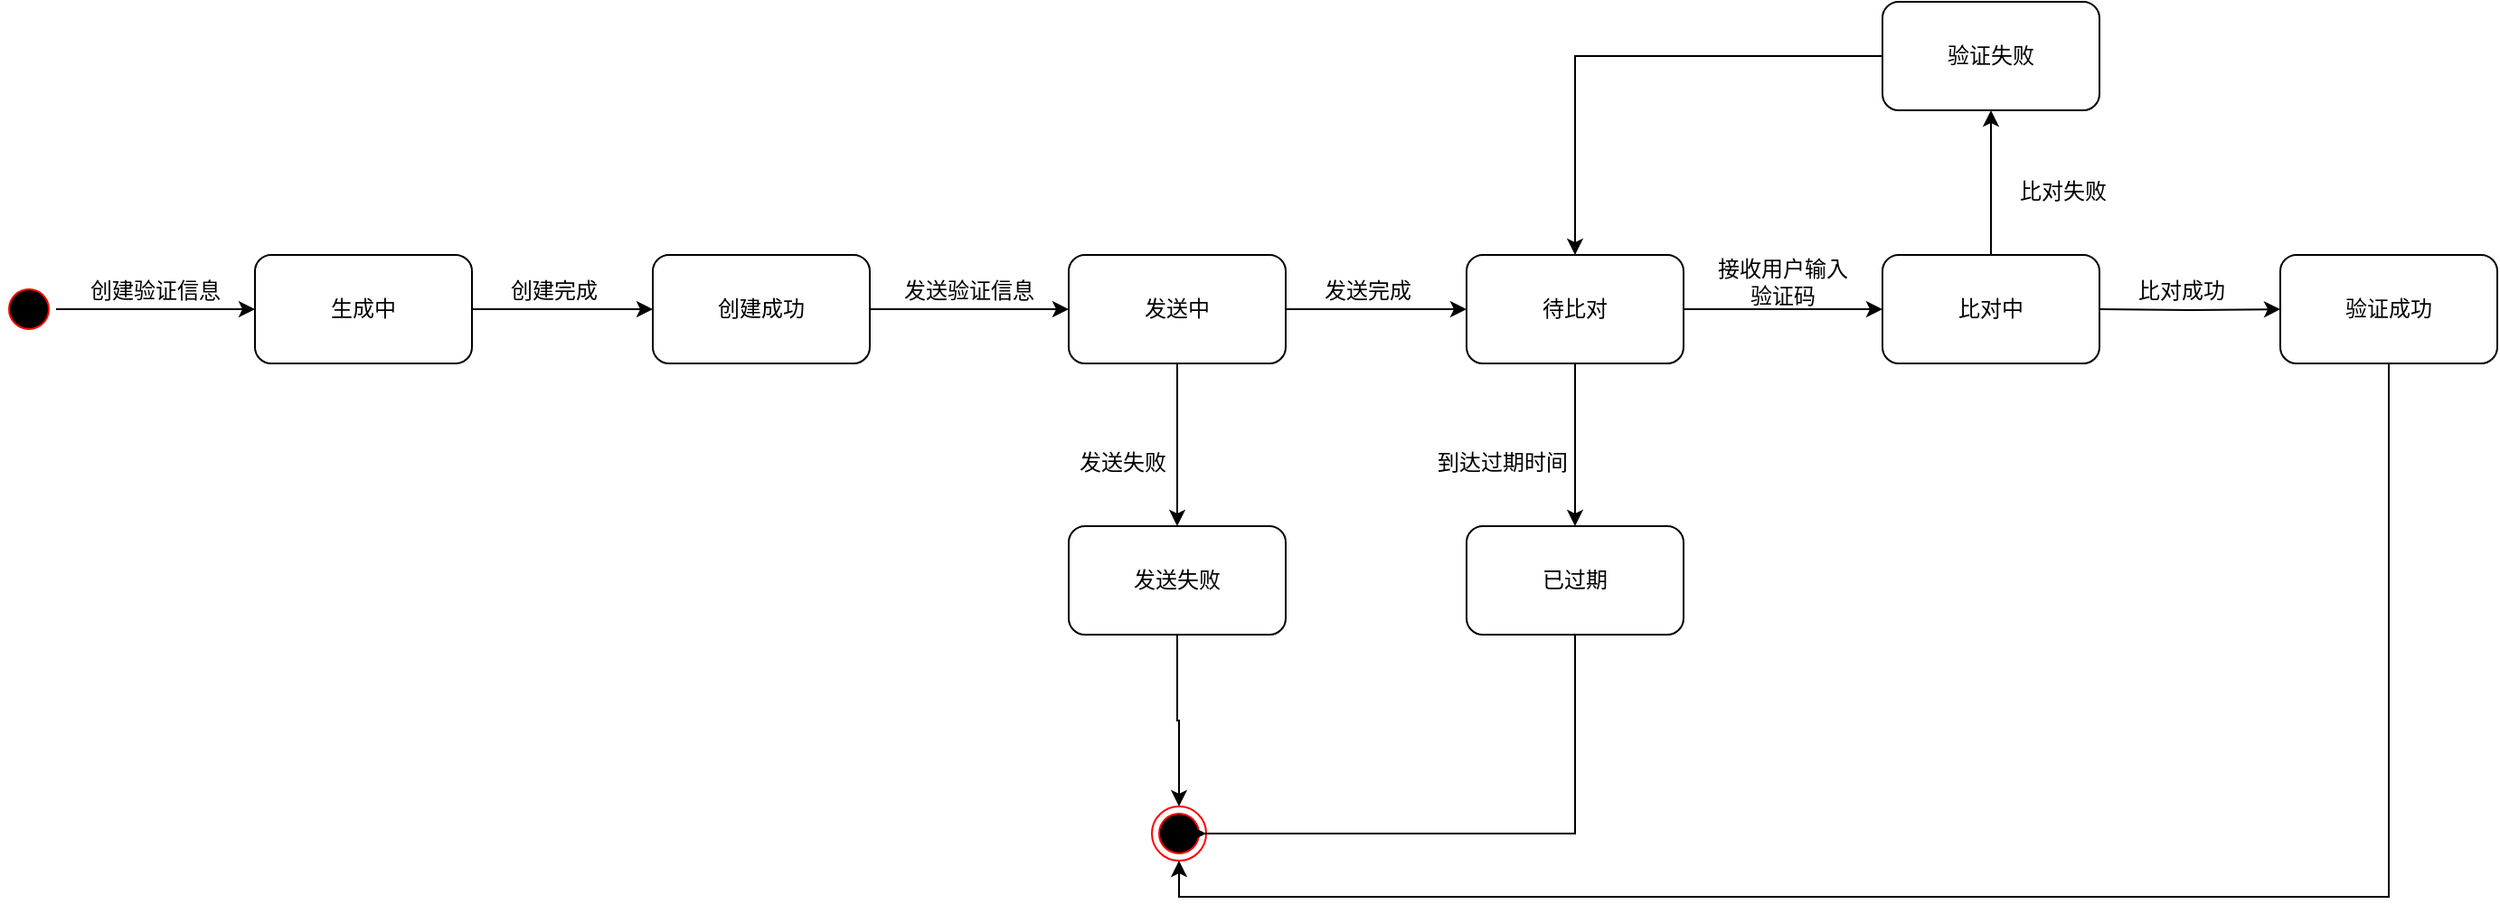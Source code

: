 <mxfile version="22.1.18" type="github">
  <diagram name="第 1 页" id="WLKe82YckZ-AthvR6e3o">
    <mxGraphModel dx="2010" dy="1029" grid="1" gridSize="10" guides="1" tooltips="1" connect="1" arrows="1" fold="1" page="1" pageScale="1" pageWidth="827" pageHeight="1169" math="0" shadow="0">
      <root>
        <mxCell id="0" />
        <mxCell id="1" parent="0" />
        <mxCell id="-nO4xTUv9DtAdoL6QTUD-12" style="edgeStyle=orthogonalEdgeStyle;rounded=0;orthogonalLoop=1;jettySize=auto;html=1;entryX=0;entryY=0.5;entryDx=0;entryDy=0;" parent="1" source="-nO4xTUv9DtAdoL6QTUD-2" target="-nO4xTUv9DtAdoL6QTUD-11" edge="1">
          <mxGeometry relative="1" as="geometry" />
        </mxCell>
        <mxCell id="-nO4xTUv9DtAdoL6QTUD-2" value="生成中" style="rounded=1;whiteSpace=wrap;html=1;" parent="1" vertex="1">
          <mxGeometry x="190" y="270" width="120" height="60" as="geometry" />
        </mxCell>
        <mxCell id="-nO4xTUv9DtAdoL6QTUD-10" style="edgeStyle=orthogonalEdgeStyle;rounded=0;orthogonalLoop=1;jettySize=auto;html=1;" parent="1" source="-nO4xTUv9DtAdoL6QTUD-5" target="-nO4xTUv9DtAdoL6QTUD-2" edge="1">
          <mxGeometry relative="1" as="geometry" />
        </mxCell>
        <mxCell id="-nO4xTUv9DtAdoL6QTUD-5" value="" style="ellipse;html=1;shape=startState;fillColor=#000000;strokeColor=#ff0000;" parent="1" vertex="1">
          <mxGeometry x="50" y="285" width="30" height="30" as="geometry" />
        </mxCell>
        <mxCell id="-nO4xTUv9DtAdoL6QTUD-9" value="创建验证信息" style="text;html=1;strokeColor=none;fillColor=none;align=center;verticalAlign=middle;whiteSpace=wrap;rounded=0;" parent="1" vertex="1">
          <mxGeometry x="70" y="275" width="130" height="30" as="geometry" />
        </mxCell>
        <mxCell id="-nO4xTUv9DtAdoL6QTUD-19" style="edgeStyle=orthogonalEdgeStyle;rounded=0;orthogonalLoop=1;jettySize=auto;html=1;" parent="1" source="-nO4xTUv9DtAdoL6QTUD-11" target="-nO4xTUv9DtAdoL6QTUD-15" edge="1">
          <mxGeometry relative="1" as="geometry" />
        </mxCell>
        <mxCell id="-nO4xTUv9DtAdoL6QTUD-11" value="创建成功" style="rounded=1;whiteSpace=wrap;html=1;" parent="1" vertex="1">
          <mxGeometry x="410" y="270" width="120" height="60" as="geometry" />
        </mxCell>
        <mxCell id="-nO4xTUv9DtAdoL6QTUD-13" value="创建完成" style="text;html=1;align=center;verticalAlign=middle;resizable=0;points=[];autosize=1;strokeColor=none;fillColor=none;" parent="1" vertex="1">
          <mxGeometry x="320" y="275" width="70" height="30" as="geometry" />
        </mxCell>
        <mxCell id="-nO4xTUv9DtAdoL6QTUD-14" style="edgeStyle=orthogonalEdgeStyle;rounded=0;orthogonalLoop=1;jettySize=auto;html=1;entryX=0;entryY=0.5;entryDx=0;entryDy=0;" parent="1" source="-nO4xTUv9DtAdoL6QTUD-15" target="-nO4xTUv9DtAdoL6QTUD-17" edge="1">
          <mxGeometry relative="1" as="geometry" />
        </mxCell>
        <mxCell id="-nO4xTUv9DtAdoL6QTUD-34" style="edgeStyle=orthogonalEdgeStyle;rounded=0;orthogonalLoop=1;jettySize=auto;html=1;entryX=0.5;entryY=0;entryDx=0;entryDy=0;" parent="1" source="-nO4xTUv9DtAdoL6QTUD-15" target="-nO4xTUv9DtAdoL6QTUD-33" edge="1">
          <mxGeometry relative="1" as="geometry" />
        </mxCell>
        <mxCell id="-nO4xTUv9DtAdoL6QTUD-15" value="发送中" style="rounded=1;whiteSpace=wrap;html=1;" parent="1" vertex="1">
          <mxGeometry x="640" y="270" width="120" height="60" as="geometry" />
        </mxCell>
        <mxCell id="oaivS6y6bEE3ZRAvHcFa-8" style="edgeStyle=orthogonalEdgeStyle;rounded=0;orthogonalLoop=1;jettySize=auto;html=1;" edge="1" parent="1" source="-nO4xTUv9DtAdoL6QTUD-17" target="oaivS6y6bEE3ZRAvHcFa-7">
          <mxGeometry relative="1" as="geometry" />
        </mxCell>
        <mxCell id="-nO4xTUv9DtAdoL6QTUD-17" value="待比对" style="rounded=1;whiteSpace=wrap;html=1;" parent="1" vertex="1">
          <mxGeometry x="860" y="270" width="120" height="60" as="geometry" />
        </mxCell>
        <mxCell id="-nO4xTUv9DtAdoL6QTUD-18" value="发送完成" style="text;html=1;align=center;verticalAlign=middle;resizable=0;points=[];autosize=1;strokeColor=none;fillColor=none;" parent="1" vertex="1">
          <mxGeometry x="770" y="275" width="70" height="30" as="geometry" />
        </mxCell>
        <mxCell id="-nO4xTUv9DtAdoL6QTUD-20" value="发送验证信息" style="text;html=1;strokeColor=none;fillColor=none;align=center;verticalAlign=middle;whiteSpace=wrap;rounded=0;" parent="1" vertex="1">
          <mxGeometry x="520" y="275" width="130" height="30" as="geometry" />
        </mxCell>
        <mxCell id="-nO4xTUv9DtAdoL6QTUD-21" style="edgeStyle=orthogonalEdgeStyle;rounded=0;orthogonalLoop=1;jettySize=auto;html=1;" parent="1" edge="1">
          <mxGeometry relative="1" as="geometry">
            <mxPoint x="980" y="300" as="sourcePoint" />
            <mxPoint x="1090" y="300" as="targetPoint" />
          </mxGeometry>
        </mxCell>
        <mxCell id="-nO4xTUv9DtAdoL6QTUD-26" value="接收用户输入&lt;br&gt;验证码" style="text;html=1;strokeColor=none;fillColor=none;align=center;verticalAlign=middle;whiteSpace=wrap;rounded=0;" parent="1" vertex="1">
          <mxGeometry x="970" y="270" width="130" height="30" as="geometry" />
        </mxCell>
        <mxCell id="oaivS6y6bEE3ZRAvHcFa-4" style="edgeStyle=orthogonalEdgeStyle;rounded=0;orthogonalLoop=1;jettySize=auto;html=1;entryX=0.5;entryY=1;entryDx=0;entryDy=0;" edge="1" parent="1" source="-nO4xTUv9DtAdoL6QTUD-28" target="-nO4xTUv9DtAdoL6QTUD-54">
          <mxGeometry relative="1" as="geometry" />
        </mxCell>
        <mxCell id="-nO4xTUv9DtAdoL6QTUD-28" value="比对中" style="rounded=1;whiteSpace=wrap;html=1;" parent="1" vertex="1">
          <mxGeometry x="1090" y="270" width="120" height="60" as="geometry" />
        </mxCell>
        <mxCell id="oaivS6y6bEE3ZRAvHcFa-6" style="edgeStyle=orthogonalEdgeStyle;rounded=0;orthogonalLoop=1;jettySize=auto;html=1;" edge="1" parent="1" source="-nO4xTUv9DtAdoL6QTUD-33" target="-nO4xTUv9DtAdoL6QTUD-37">
          <mxGeometry relative="1" as="geometry" />
        </mxCell>
        <mxCell id="-nO4xTUv9DtAdoL6QTUD-33" value="发送失败" style="rounded=1;whiteSpace=wrap;html=1;" parent="1" vertex="1">
          <mxGeometry x="640" y="420" width="120" height="60" as="geometry" />
        </mxCell>
        <mxCell id="-nO4xTUv9DtAdoL6QTUD-35" value="发送失败" style="text;html=1;strokeColor=none;fillColor=none;align=center;verticalAlign=middle;whiteSpace=wrap;rounded=0;" parent="1" vertex="1">
          <mxGeometry x="640" y="370" width="60" height="30" as="geometry" />
        </mxCell>
        <mxCell id="-nO4xTUv9DtAdoL6QTUD-37" value="" style="ellipse;html=1;shape=endState;fillColor=#000000;strokeColor=#ff0000;" parent="1" vertex="1">
          <mxGeometry x="686" y="575" width="30" height="30" as="geometry" />
        </mxCell>
        <mxCell id="-nO4xTUv9DtAdoL6QTUD-47" style="edgeStyle=orthogonalEdgeStyle;rounded=0;orthogonalLoop=1;jettySize=auto;html=1;entryX=0;entryY=0.5;entryDx=0;entryDy=0;" parent="1" target="-nO4xTUv9DtAdoL6QTUD-48" edge="1">
          <mxGeometry relative="1" as="geometry">
            <mxPoint x="1210" y="300" as="sourcePoint" />
          </mxGeometry>
        </mxCell>
        <mxCell id="oaivS6y6bEE3ZRAvHcFa-11" style="edgeStyle=orthogonalEdgeStyle;rounded=0;orthogonalLoop=1;jettySize=auto;html=1;entryX=0.5;entryY=1;entryDx=0;entryDy=0;" edge="1" parent="1" source="-nO4xTUv9DtAdoL6QTUD-48" target="-nO4xTUv9DtAdoL6QTUD-37">
          <mxGeometry relative="1" as="geometry">
            <Array as="points">
              <mxPoint x="1370" y="625" />
              <mxPoint x="701" y="625" />
            </Array>
          </mxGeometry>
        </mxCell>
        <mxCell id="-nO4xTUv9DtAdoL6QTUD-48" value="验证成功" style="rounded=1;whiteSpace=wrap;html=1;" parent="1" vertex="1">
          <mxGeometry x="1310" y="270" width="120" height="60" as="geometry" />
        </mxCell>
        <mxCell id="-nO4xTUv9DtAdoL6QTUD-49" value="比对成功" style="text;html=1;align=center;verticalAlign=middle;resizable=0;points=[];autosize=1;strokeColor=none;fillColor=none;" parent="1" vertex="1">
          <mxGeometry x="1220" y="275" width="70" height="30" as="geometry" />
        </mxCell>
        <mxCell id="oaivS6y6bEE3ZRAvHcFa-5" style="edgeStyle=orthogonalEdgeStyle;rounded=0;orthogonalLoop=1;jettySize=auto;html=1;exitX=0;exitY=0.5;exitDx=0;exitDy=0;entryX=0.5;entryY=0;entryDx=0;entryDy=0;" edge="1" parent="1" source="-nO4xTUv9DtAdoL6QTUD-54" target="-nO4xTUv9DtAdoL6QTUD-17">
          <mxGeometry relative="1" as="geometry" />
        </mxCell>
        <mxCell id="-nO4xTUv9DtAdoL6QTUD-54" value="验证失败" style="rounded=1;whiteSpace=wrap;html=1;" parent="1" vertex="1">
          <mxGeometry x="1090" y="130" width="120" height="60" as="geometry" />
        </mxCell>
        <mxCell id="-nO4xTUv9DtAdoL6QTUD-55" value="比对失败" style="text;html=1;strokeColor=none;fillColor=none;align=center;verticalAlign=middle;whiteSpace=wrap;rounded=0;" parent="1" vertex="1">
          <mxGeometry x="1160" y="220" width="60" height="30" as="geometry" />
        </mxCell>
        <mxCell id="oaivS6y6bEE3ZRAvHcFa-3" value="到达过期时间" style="text;html=1;strokeColor=none;fillColor=none;align=center;verticalAlign=middle;whiteSpace=wrap;rounded=0;" vertex="1" parent="1">
          <mxGeometry x="840" y="370" width="80" height="30" as="geometry" />
        </mxCell>
        <mxCell id="oaivS6y6bEE3ZRAvHcFa-10" style="edgeStyle=orthogonalEdgeStyle;rounded=0;orthogonalLoop=1;jettySize=auto;html=1;entryX=1;entryY=0.5;entryDx=0;entryDy=0;" edge="1" parent="1" source="oaivS6y6bEE3ZRAvHcFa-7" target="-nO4xTUv9DtAdoL6QTUD-37">
          <mxGeometry relative="1" as="geometry">
            <Array as="points">
              <mxPoint x="920" y="590" />
              <mxPoint x="715" y="590" />
            </Array>
          </mxGeometry>
        </mxCell>
        <mxCell id="oaivS6y6bEE3ZRAvHcFa-7" value="已过期" style="rounded=1;whiteSpace=wrap;html=1;" vertex="1" parent="1">
          <mxGeometry x="860" y="420" width="120" height="60" as="geometry" />
        </mxCell>
      </root>
    </mxGraphModel>
  </diagram>
</mxfile>
